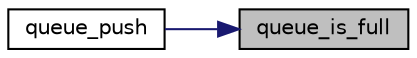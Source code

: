 digraph "queue_is_full"
{
 // LATEX_PDF_SIZE
  edge [fontname="Helvetica",fontsize="10",labelfontname="Helvetica",labelfontsize="10"];
  node [fontname="Helvetica",fontsize="10",shape=record];
  rankdir="RL";
  Node1 [label="queue_is_full",height=0.2,width=0.4,color="black", fillcolor="grey75", style="filled", fontcolor="black",tooltip="Checks if a given queue is full."];
  Node1 -> Node2 [dir="back",color="midnightblue",fontsize="10",style="solid",fontname="Helvetica"];
  Node2 [label="queue_push",height=0.2,width=0.4,color="black", fillcolor="white", style="filled",URL="$group__queue.html#gaa54578828a1b5676bb99a535c617e1a2",tooltip="Adds an element to the back of the given queue."];
}
